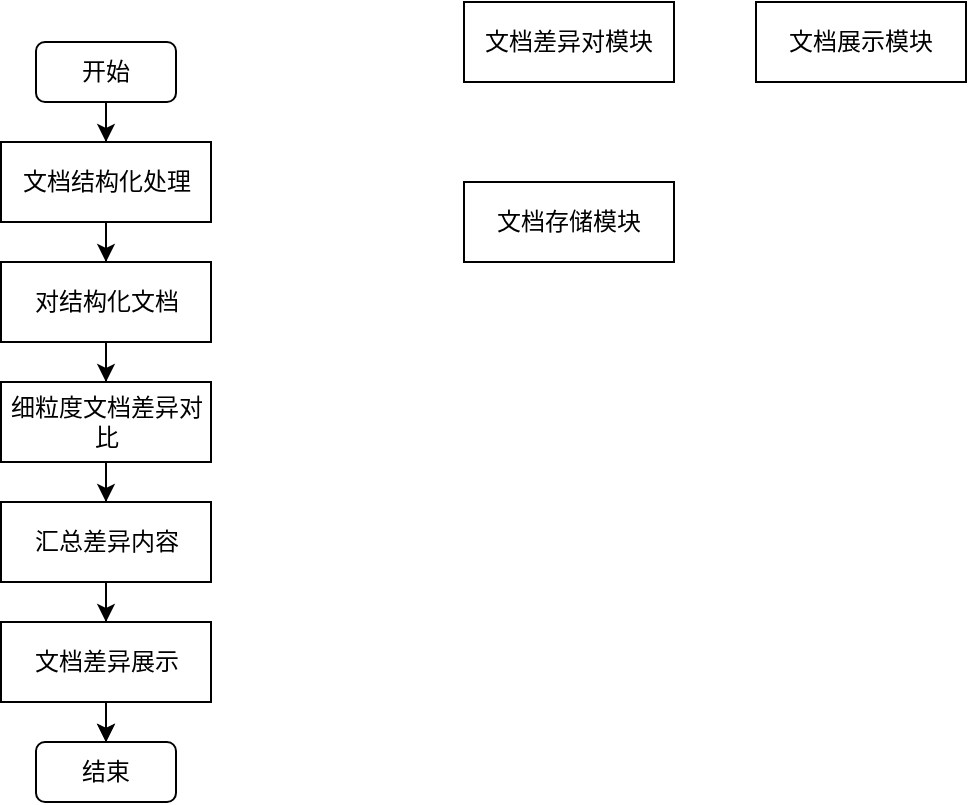 <mxfile version="24.6.4" type="github">
  <diagram name="第 1 页" id="oBcTDAW4pHkjtFFDSPgj">
    <mxGraphModel dx="1050" dy="557" grid="1" gridSize="10" guides="1" tooltips="1" connect="1" arrows="1" fold="1" page="1" pageScale="1" pageWidth="827" pageHeight="1169" math="0" shadow="0">
      <root>
        <mxCell id="0" />
        <mxCell id="1" parent="0" />
        <mxCell id="rCB-V95ukldK7txEn3Un-5" style="edgeStyle=orthogonalEdgeStyle;rounded=0;orthogonalLoop=1;jettySize=auto;html=1;entryX=0.5;entryY=0;entryDx=0;entryDy=0;" edge="1" parent="1" source="lkDawI4MRN-JRugf49g6-1" target="lkDawI4MRN-JRugf49g6-2">
          <mxGeometry relative="1" as="geometry" />
        </mxCell>
        <mxCell id="lkDawI4MRN-JRugf49g6-1" value="开始" style="rounded=1;whiteSpace=wrap;html=1;" parent="1" vertex="1">
          <mxGeometry x="200" y="110" width="70" height="30" as="geometry" />
        </mxCell>
        <mxCell id="rCB-V95ukldK7txEn3Un-6" style="edgeStyle=orthogonalEdgeStyle;rounded=0;orthogonalLoop=1;jettySize=auto;html=1;entryX=0.5;entryY=0;entryDx=0;entryDy=0;" edge="1" parent="1" source="lkDawI4MRN-JRugf49g6-2" target="lkDawI4MRN-JRugf49g6-4">
          <mxGeometry relative="1" as="geometry" />
        </mxCell>
        <mxCell id="lkDawI4MRN-JRugf49g6-2" value="文档结构化处理" style="rounded=0;whiteSpace=wrap;html=1;" parent="1" vertex="1">
          <mxGeometry x="182.5" y="160" width="105" height="40" as="geometry" />
        </mxCell>
        <mxCell id="rCB-V95ukldK7txEn3Un-7" style="edgeStyle=orthogonalEdgeStyle;rounded=0;orthogonalLoop=1;jettySize=auto;html=1;entryX=0.5;entryY=0;entryDx=0;entryDy=0;" edge="1" parent="1" source="lkDawI4MRN-JRugf49g6-4" target="rCB-V95ukldK7txEn3Un-1">
          <mxGeometry relative="1" as="geometry" />
        </mxCell>
        <mxCell id="lkDawI4MRN-JRugf49g6-4" value="对结构化文档" style="rounded=0;whiteSpace=wrap;html=1;" parent="1" vertex="1">
          <mxGeometry x="182.5" y="220" width="105" height="40" as="geometry" />
        </mxCell>
        <mxCell id="rCB-V95ukldK7txEn3Un-8" style="edgeStyle=orthogonalEdgeStyle;rounded=0;orthogonalLoop=1;jettySize=auto;html=1;entryX=0.5;entryY=0;entryDx=0;entryDy=0;" edge="1" parent="1" source="rCB-V95ukldK7txEn3Un-1" target="rCB-V95ukldK7txEn3Un-2">
          <mxGeometry relative="1" as="geometry" />
        </mxCell>
        <mxCell id="rCB-V95ukldK7txEn3Un-1" value="细粒度文档差异对比" style="rounded=0;whiteSpace=wrap;html=1;" vertex="1" parent="1">
          <mxGeometry x="182.5" y="280" width="105" height="40" as="geometry" />
        </mxCell>
        <mxCell id="rCB-V95ukldK7txEn3Un-9" style="edgeStyle=orthogonalEdgeStyle;rounded=0;orthogonalLoop=1;jettySize=auto;html=1;entryX=0.5;entryY=0;entryDx=0;entryDy=0;" edge="1" parent="1" source="rCB-V95ukldK7txEn3Un-2" target="rCB-V95ukldK7txEn3Un-3">
          <mxGeometry relative="1" as="geometry" />
        </mxCell>
        <mxCell id="rCB-V95ukldK7txEn3Un-2" value="汇总差异内容" style="rounded=0;whiteSpace=wrap;html=1;" vertex="1" parent="1">
          <mxGeometry x="182.5" y="340" width="105" height="40" as="geometry" />
        </mxCell>
        <mxCell id="rCB-V95ukldK7txEn3Un-10" style="edgeStyle=orthogonalEdgeStyle;rounded=0;orthogonalLoop=1;jettySize=auto;html=1;entryX=0.5;entryY=0;entryDx=0;entryDy=0;" edge="1" parent="1" source="rCB-V95ukldK7txEn3Un-3" target="rCB-V95ukldK7txEn3Un-4">
          <mxGeometry relative="1" as="geometry" />
        </mxCell>
        <mxCell id="rCB-V95ukldK7txEn3Un-11" value="" style="edgeStyle=orthogonalEdgeStyle;rounded=0;orthogonalLoop=1;jettySize=auto;html=1;" edge="1" parent="1" source="rCB-V95ukldK7txEn3Un-3" target="rCB-V95ukldK7txEn3Un-4">
          <mxGeometry relative="1" as="geometry" />
        </mxCell>
        <mxCell id="rCB-V95ukldK7txEn3Un-3" value="文档差异展示" style="rounded=0;whiteSpace=wrap;html=1;" vertex="1" parent="1">
          <mxGeometry x="182.5" y="400" width="105" height="40" as="geometry" />
        </mxCell>
        <mxCell id="rCB-V95ukldK7txEn3Un-4" value="结束" style="rounded=1;whiteSpace=wrap;html=1;" vertex="1" parent="1">
          <mxGeometry x="200" y="460" width="70" height="30" as="geometry" />
        </mxCell>
        <mxCell id="rCB-V95ukldK7txEn3Un-12" value="文档差异对模块" style="rounded=0;whiteSpace=wrap;html=1;" vertex="1" parent="1">
          <mxGeometry x="414" y="90" width="105" height="40" as="geometry" />
        </mxCell>
        <mxCell id="rCB-V95ukldK7txEn3Un-13" value="文档存储模块" style="rounded=0;whiteSpace=wrap;html=1;" vertex="1" parent="1">
          <mxGeometry x="414" y="180" width="105" height="40" as="geometry" />
        </mxCell>
        <mxCell id="rCB-V95ukldK7txEn3Un-14" value="文档展示模块" style="rounded=0;whiteSpace=wrap;html=1;" vertex="1" parent="1">
          <mxGeometry x="560" y="90" width="105" height="40" as="geometry" />
        </mxCell>
      </root>
    </mxGraphModel>
  </diagram>
</mxfile>
